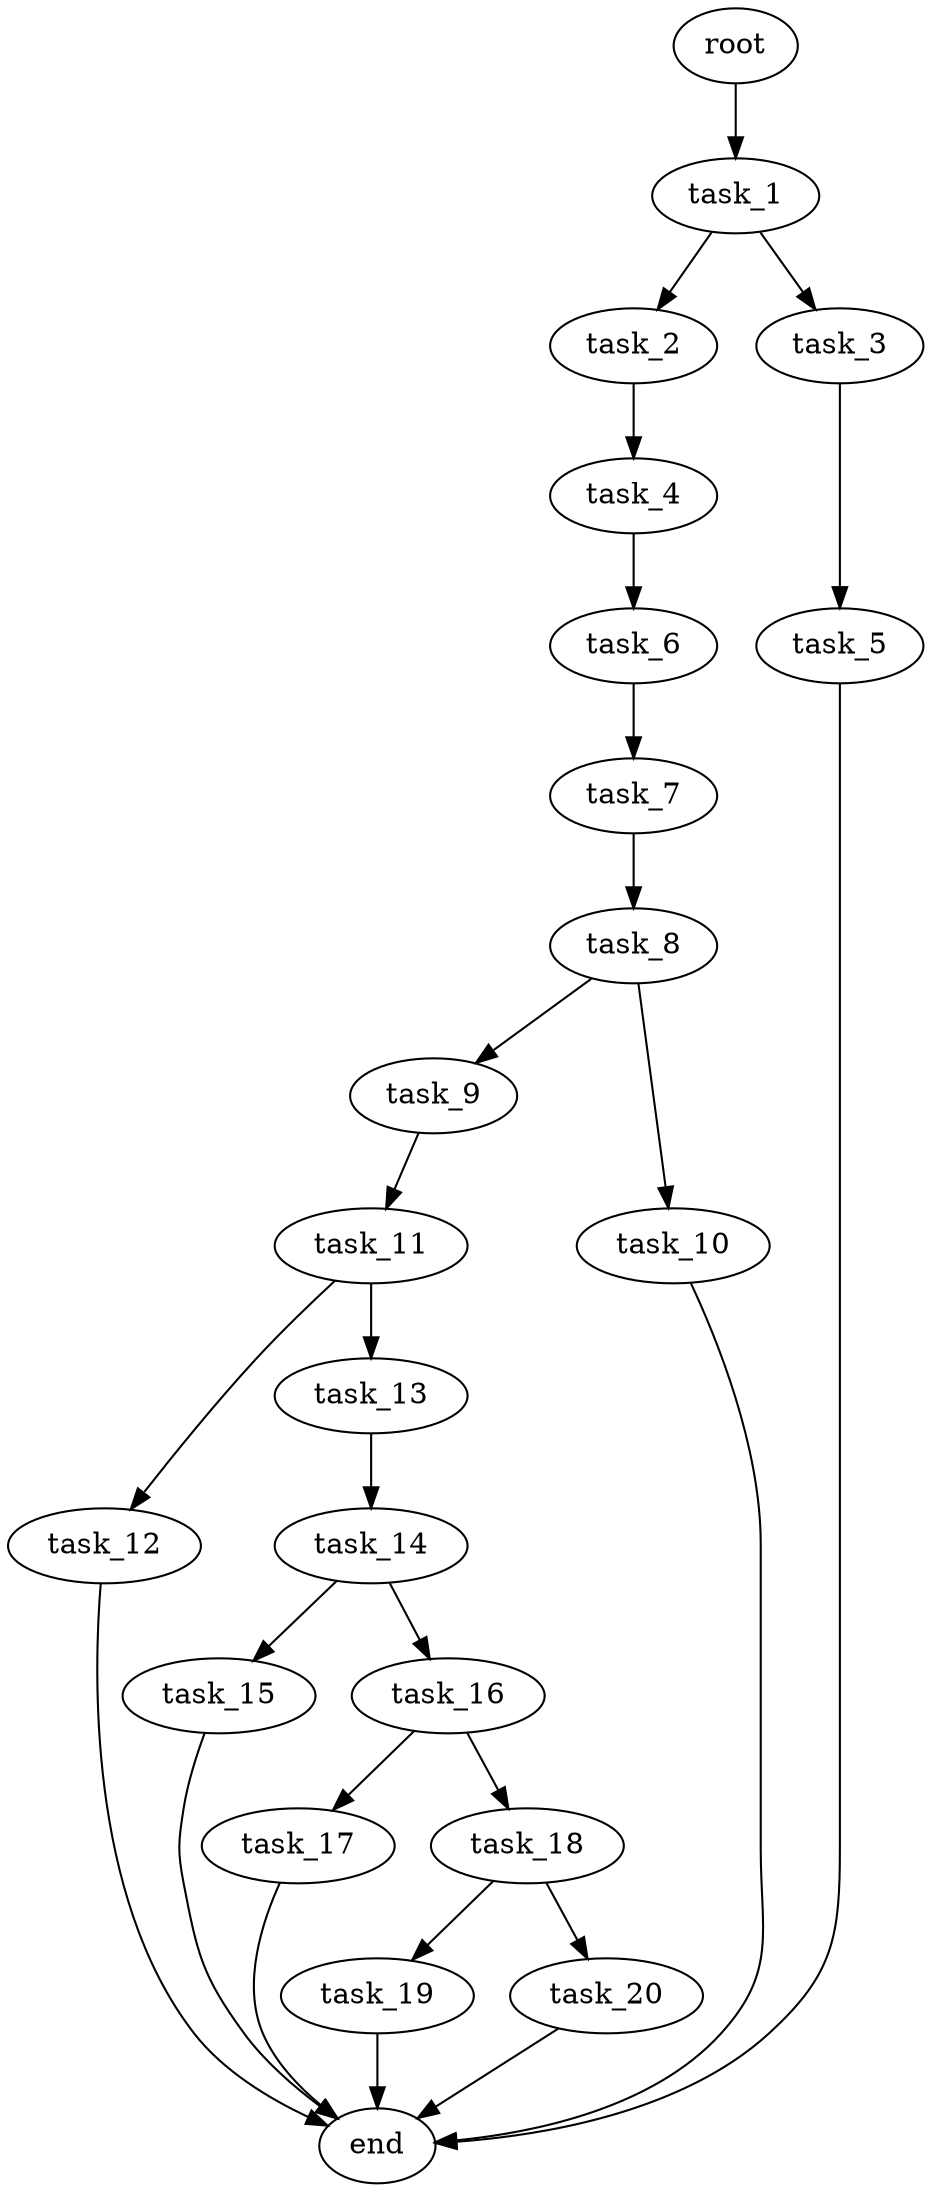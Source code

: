 digraph G {
  root [size="0.000000e+00"];
  task_1 [size="7.625345e+10"];
  task_2 [size="5.394251e+10"];
  task_3 [size="7.786486e+10"];
  task_4 [size="5.304006e+10"];
  task_5 [size="6.718389e+07"];
  task_6 [size="3.242236e+10"];
  task_7 [size="1.957479e+09"];
  task_8 [size="9.291057e+10"];
  task_9 [size="8.787340e+10"];
  task_10 [size="8.316824e+10"];
  task_11 [size="3.075834e+10"];
  task_12 [size="5.801937e+09"];
  task_13 [size="8.780218e+10"];
  task_14 [size="9.469548e+10"];
  task_15 [size="8.574489e+09"];
  task_16 [size="4.860419e+10"];
  task_17 [size="6.930560e+09"];
  task_18 [size="7.606261e+10"];
  task_19 [size="7.658578e+10"];
  task_20 [size="1.284786e+10"];
  end [size="0.000000e+00"];

  root -> task_1 [size="1.000000e-12"];
  task_1 -> task_2 [size="5.394251e+08"];
  task_1 -> task_3 [size="7.786486e+08"];
  task_2 -> task_4 [size="5.304006e+08"];
  task_3 -> task_5 [size="6.718389e+05"];
  task_4 -> task_6 [size="3.242236e+08"];
  task_5 -> end [size="1.000000e-12"];
  task_6 -> task_7 [size="1.957479e+07"];
  task_7 -> task_8 [size="9.291057e+08"];
  task_8 -> task_9 [size="8.787340e+08"];
  task_8 -> task_10 [size="8.316824e+08"];
  task_9 -> task_11 [size="3.075834e+08"];
  task_10 -> end [size="1.000000e-12"];
  task_11 -> task_12 [size="5.801937e+07"];
  task_11 -> task_13 [size="8.780218e+08"];
  task_12 -> end [size="1.000000e-12"];
  task_13 -> task_14 [size="9.469548e+08"];
  task_14 -> task_15 [size="8.574489e+07"];
  task_14 -> task_16 [size="4.860419e+08"];
  task_15 -> end [size="1.000000e-12"];
  task_16 -> task_17 [size="6.930560e+07"];
  task_16 -> task_18 [size="7.606261e+08"];
  task_17 -> end [size="1.000000e-12"];
  task_18 -> task_19 [size="7.658578e+08"];
  task_18 -> task_20 [size="1.284786e+08"];
  task_19 -> end [size="1.000000e-12"];
  task_20 -> end [size="1.000000e-12"];
}
